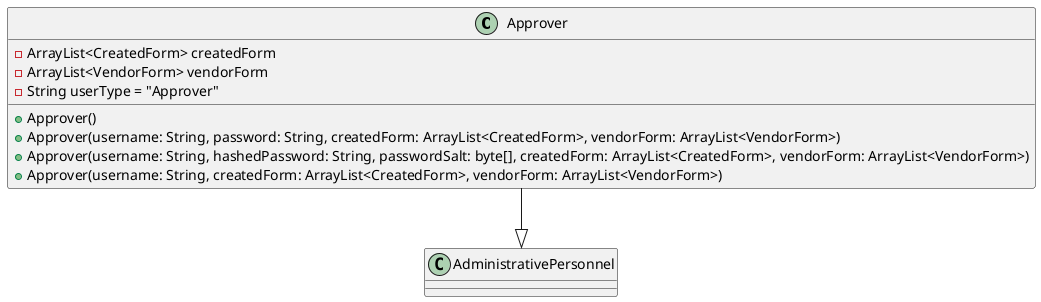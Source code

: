 @startuml

class Approver {
    - ArrayList<CreatedForm> createdForm
    - ArrayList<VendorForm> vendorForm
    - String userType = "Approver"

    + Approver()
    + Approver(username: String, password: String, createdForm: ArrayList<CreatedForm>, vendorForm: ArrayList<VendorForm>)
    + Approver(username: String, hashedPassword: String, passwordSalt: byte[], createdForm: ArrayList<CreatedForm>, vendorForm: ArrayList<VendorForm>)
    + Approver(username: String, createdForm: ArrayList<CreatedForm>, vendorForm: ArrayList<VendorForm>)
}

Approver --|> AdministrativePersonnel

@enduml
